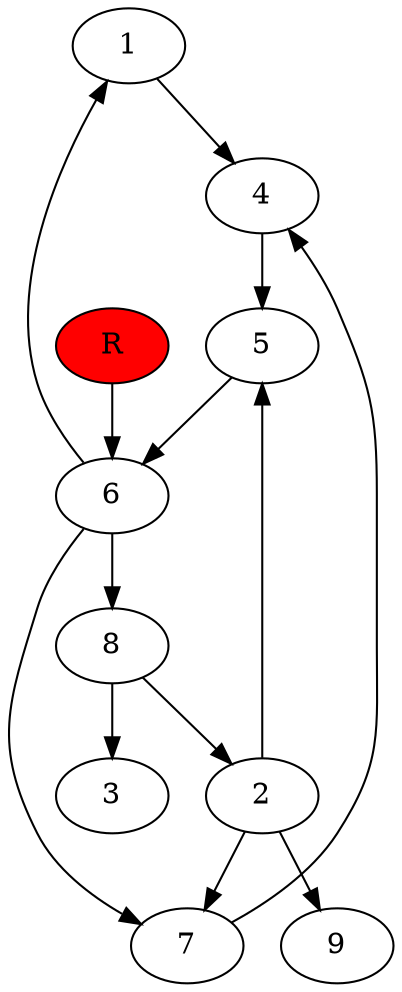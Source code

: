 digraph prb43519 {
	1
	2
	3
	4
	5
	6
	7
	8
	R [fillcolor="#ff0000" style=filled]
	1 -> 4
	2 -> 5
	2 -> 7
	2 -> 9
	4 -> 5
	5 -> 6
	6 -> 1
	6 -> 7
	6 -> 8
	7 -> 4
	8 -> 2
	8 -> 3
	R -> 6
}

